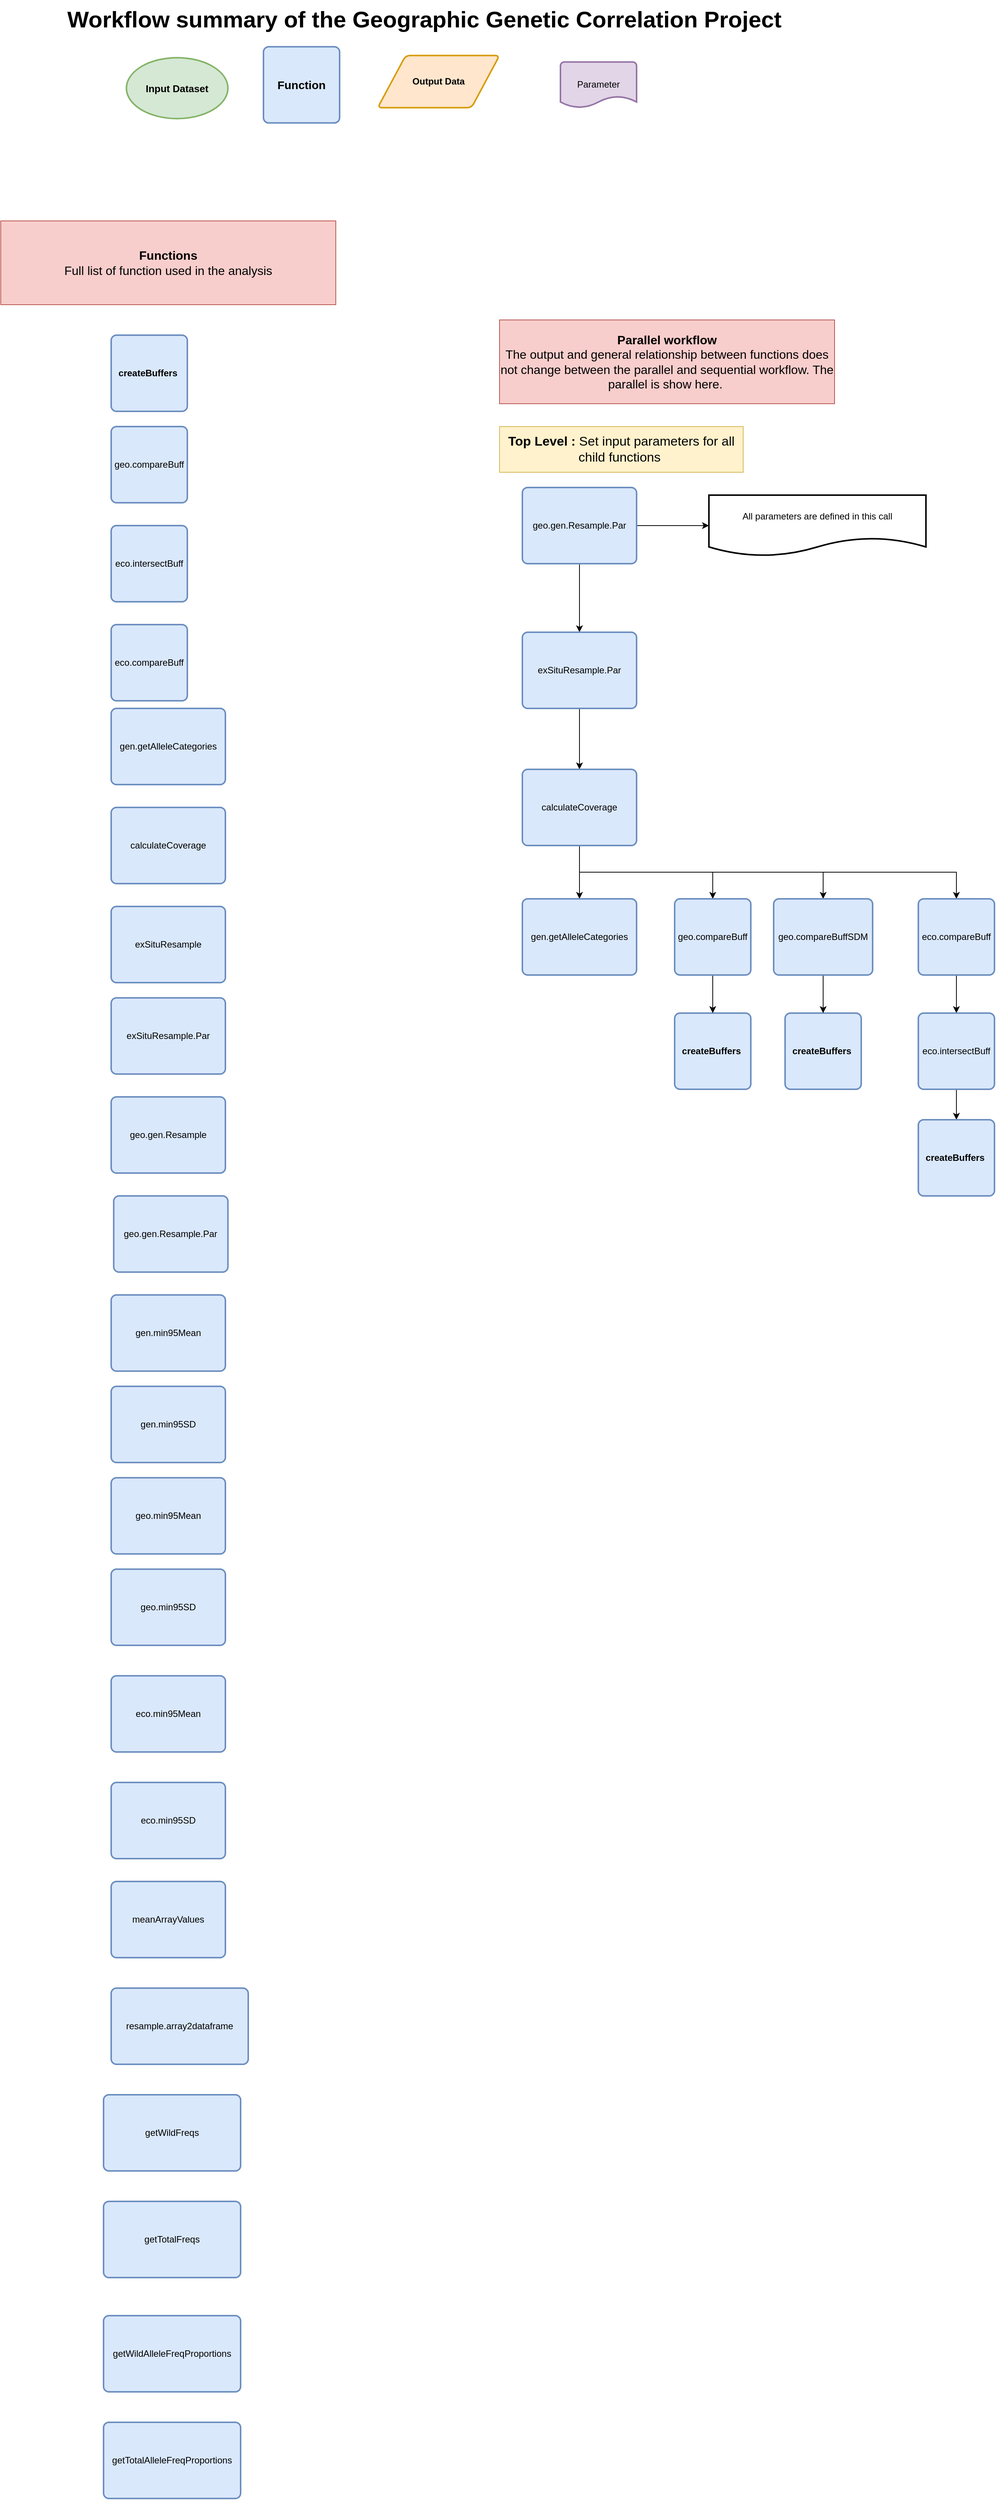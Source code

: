 <mxfile version="22.1.2" type="device">
  <diagram name="Page-1" id="l3Z_9zewawtJI6N81AGv">
    <mxGraphModel dx="2023" dy="1138" grid="1" gridSize="10" guides="1" tooltips="1" connect="1" arrows="1" fold="1" page="1" pageScale="1" pageWidth="850" pageHeight="1100" math="0" shadow="0">
      <root>
        <mxCell id="0" />
        <mxCell id="1" parent="0" />
        <mxCell id="gYBuKVl4Us7iU-BwqGAX-1" value="Input Dataset" style="strokeWidth=2;html=1;shape=mxgraph.flowchart.start_1;whiteSpace=wrap;fontSize=13;fontStyle=1;fillColor=#d5e8d4;strokeColor=#82b366;" parent="1" vertex="1">
          <mxGeometry x="30" y="115.72" width="133.33" height="80" as="geometry" />
        </mxCell>
        <mxCell id="gYBuKVl4Us7iU-BwqGAX-2" value="&lt;b style=&quot;font-size: 30px;&quot;&gt;Workflow summary of the Geographic Genetic Correlation Project&amp;nbsp;&lt;br&gt;&lt;/b&gt;" style="text;html=1;align=center;verticalAlign=middle;resizable=0;points=[];autosize=1;strokeColor=none;fillColor=none;" parent="1" vertex="1">
          <mxGeometry x="-60" y="40" width="970" height="50" as="geometry" />
        </mxCell>
        <mxCell id="gYBuKVl4Us7iU-BwqGAX-3" value="Output Data&lt;br&gt;" style="shape=parallelogram;html=1;strokeWidth=2;perimeter=parallelogramPerimeter;whiteSpace=wrap;rounded=1;arcSize=12;size=0.23;fontStyle=1;fillColor=#ffe6cc;strokeColor=#d79b00;" parent="1" vertex="1">
          <mxGeometry x="360" y="112.86" width="160" height="68.57" as="geometry" />
        </mxCell>
        <mxCell id="gYBuKVl4Us7iU-BwqGAX-4" value="&lt;b&gt;&lt;font style=&quot;font-size: 15px;&quot;&gt;Function&lt;/font&gt;&lt;/b&gt;" style="rounded=1;whiteSpace=wrap;html=1;absoluteArcSize=1;arcSize=14;strokeWidth=2;fillColor=#dae8fc;strokeColor=#6c8ebf;" parent="1" vertex="1">
          <mxGeometry x="210" y="101.43" width="100" height="100" as="geometry" />
        </mxCell>
        <mxCell id="gYBuKVl4Us7iU-BwqGAX-5" value="Parameter" style="strokeWidth=2;html=1;shape=mxgraph.flowchart.document2;whiteSpace=wrap;size=0.25;fillColor=#e1d5e7;strokeColor=#9673a6;" parent="1" vertex="1">
          <mxGeometry x="600" y="121.43" width="100" height="60" as="geometry" />
        </mxCell>
        <mxCell id="gYBuKVl4Us7iU-BwqGAX-6" value="&lt;font style=&quot;font-size: 16px;&quot;&gt;&lt;b&gt;Functions&lt;/b&gt;&lt;br&gt;Full list of function used in the analysis&lt;br&gt;&lt;/font&gt;" style="rounded=0;whiteSpace=wrap;html=1;fillColor=#f8cecc;strokeColor=#b85450;" parent="1" vertex="1">
          <mxGeometry x="-135" y="330" width="440" height="110" as="geometry" />
        </mxCell>
        <mxCell id="gYBuKVl4Us7iU-BwqGAX-7" value="&lt;b&gt;createBuffers&amp;nbsp;&lt;/b&gt;" style="rounded=1;whiteSpace=wrap;html=1;absoluteArcSize=1;arcSize=14;strokeWidth=2;fillColor=#dae8fc;strokeColor=#6c8ebf;" parent="1" vertex="1">
          <mxGeometry x="10" y="480" width="100" height="100" as="geometry" />
        </mxCell>
        <UserObject label="geo.compareBuff" link="geo.compareBuff" id="gYBuKVl4Us7iU-BwqGAX-8">
          <mxCell style="rounded=1;whiteSpace=wrap;html=1;absoluteArcSize=1;arcSize=14;strokeWidth=2;fillColor=#dae8fc;strokeColor=#6c8ebf;" parent="1" vertex="1">
            <mxGeometry x="10" y="600" width="100" height="100" as="geometry" />
          </mxCell>
        </UserObject>
        <UserObject label="eco.intersectBuff" link="geo.compareBuff" id="gYBuKVl4Us7iU-BwqGAX-9">
          <mxCell style="rounded=1;whiteSpace=wrap;html=1;absoluteArcSize=1;arcSize=14;strokeWidth=2;fillColor=#dae8fc;strokeColor=#6c8ebf;" parent="1" vertex="1">
            <mxGeometry x="10" y="730" width="100" height="100" as="geometry" />
          </mxCell>
        </UserObject>
        <UserObject label="eco.compareBuff" link="eco.compareBuff" id="gYBuKVl4Us7iU-BwqGAX-10">
          <mxCell style="rounded=1;whiteSpace=wrap;html=1;absoluteArcSize=1;arcSize=14;strokeWidth=2;fillColor=#dae8fc;strokeColor=#6c8ebf;" parent="1" vertex="1">
            <mxGeometry x="10" y="860" width="100" height="100" as="geometry" />
          </mxCell>
        </UserObject>
        <UserObject label="gen.getAlleleCategories" link="gen.getAlleleCategories" id="gYBuKVl4Us7iU-BwqGAX-11">
          <mxCell style="rounded=1;whiteSpace=wrap;html=1;absoluteArcSize=1;arcSize=14;strokeWidth=2;fillColor=#dae8fc;strokeColor=#6c8ebf;" parent="1" vertex="1">
            <mxGeometry x="10" y="970" width="150" height="100" as="geometry" />
          </mxCell>
        </UserObject>
        <UserObject label="calculateCoverage" link="gen.getAlleleCategories" id="gYBuKVl4Us7iU-BwqGAX-12">
          <mxCell style="rounded=1;whiteSpace=wrap;html=1;absoluteArcSize=1;arcSize=14;strokeWidth=2;fillColor=#dae8fc;strokeColor=#6c8ebf;" parent="1" vertex="1">
            <mxGeometry x="10" y="1100" width="150" height="100" as="geometry" />
          </mxCell>
        </UserObject>
        <UserObject label="exSituResample" link="gen.getAlleleCategories" id="gYBuKVl4Us7iU-BwqGAX-13">
          <mxCell style="rounded=1;whiteSpace=wrap;html=1;absoluteArcSize=1;arcSize=14;strokeWidth=2;fillColor=#dae8fc;strokeColor=#6c8ebf;" parent="1" vertex="1">
            <mxGeometry x="10" y="1230" width="150" height="100" as="geometry" />
          </mxCell>
        </UserObject>
        <UserObject label="exSituResample.Par" link="exSituResample.Par" id="gYBuKVl4Us7iU-BwqGAX-14">
          <mxCell style="rounded=1;whiteSpace=wrap;html=1;absoluteArcSize=1;arcSize=14;strokeWidth=2;fillColor=#dae8fc;strokeColor=#6c8ebf;" parent="1" vertex="1">
            <mxGeometry x="10" y="1350" width="150" height="100" as="geometry" />
          </mxCell>
        </UserObject>
        <UserObject label="geo.gen.Resample" link="exSituResample.Par" id="gYBuKVl4Us7iU-BwqGAX-15">
          <mxCell style="rounded=1;whiteSpace=wrap;html=1;absoluteArcSize=1;arcSize=14;strokeWidth=2;fillColor=#dae8fc;strokeColor=#6c8ebf;" parent="1" vertex="1">
            <mxGeometry x="10" y="1480" width="150" height="100" as="geometry" />
          </mxCell>
        </UserObject>
        <UserObject label="geo.gen.Resample.Par" link="exSituResample.Par" id="gYBuKVl4Us7iU-BwqGAX-16">
          <mxCell style="rounded=1;whiteSpace=wrap;html=1;absoluteArcSize=1;arcSize=14;strokeWidth=2;fillColor=#dae8fc;strokeColor=#6c8ebf;" parent="1" vertex="1">
            <mxGeometry x="13.33" y="1610" width="150" height="100" as="geometry" />
          </mxCell>
        </UserObject>
        <UserObject label="gen.min95Mean" link="exSituResample.Par" id="gYBuKVl4Us7iU-BwqGAX-17">
          <mxCell style="rounded=1;whiteSpace=wrap;html=1;absoluteArcSize=1;arcSize=14;strokeWidth=2;fillColor=#dae8fc;strokeColor=#6c8ebf;" parent="1" vertex="1">
            <mxGeometry x="10.0" y="1740" width="150" height="100" as="geometry" />
          </mxCell>
        </UserObject>
        <UserObject label="gen.min95SD" link="exSituResample.Par" id="gYBuKVl4Us7iU-BwqGAX-18">
          <mxCell style="rounded=1;whiteSpace=wrap;html=1;absoluteArcSize=1;arcSize=14;strokeWidth=2;fillColor=#dae8fc;strokeColor=#6c8ebf;" parent="1" vertex="1">
            <mxGeometry x="10" y="1860" width="150" height="100" as="geometry" />
          </mxCell>
        </UserObject>
        <UserObject label="geo.min95Mean" link="exSituResample.Par" id="gYBuKVl4Us7iU-BwqGAX-22">
          <mxCell style="rounded=1;whiteSpace=wrap;html=1;absoluteArcSize=1;arcSize=14;strokeWidth=2;fillColor=#dae8fc;strokeColor=#6c8ebf;" parent="1" vertex="1">
            <mxGeometry x="10" y="1980" width="150" height="100" as="geometry" />
          </mxCell>
        </UserObject>
        <UserObject label="geo.min95SD" link="exSituResample.Par" id="gYBuKVl4Us7iU-BwqGAX-23">
          <mxCell style="rounded=1;whiteSpace=wrap;html=1;absoluteArcSize=1;arcSize=14;strokeWidth=2;fillColor=#dae8fc;strokeColor=#6c8ebf;" parent="1" vertex="1">
            <mxGeometry x="10" y="2100" width="150" height="100" as="geometry" />
          </mxCell>
        </UserObject>
        <UserObject label="eco.min95Mean" link="exSituResample.Par" id="gYBuKVl4Us7iU-BwqGAX-24">
          <mxCell style="rounded=1;whiteSpace=wrap;html=1;absoluteArcSize=1;arcSize=14;strokeWidth=2;fillColor=#dae8fc;strokeColor=#6c8ebf;" parent="1" vertex="1">
            <mxGeometry x="10" y="2240" width="150" height="100" as="geometry" />
          </mxCell>
        </UserObject>
        <UserObject label="eco.min95SD" link="exSituResample.Par" id="gYBuKVl4Us7iU-BwqGAX-25">
          <mxCell style="rounded=1;whiteSpace=wrap;html=1;absoluteArcSize=1;arcSize=14;strokeWidth=2;fillColor=#dae8fc;strokeColor=#6c8ebf;" parent="1" vertex="1">
            <mxGeometry x="10" y="2380" width="150" height="100" as="geometry" />
          </mxCell>
        </UserObject>
        <UserObject label="meanArrayValues" link="exSituResample.Par" id="gYBuKVl4Us7iU-BwqGAX-26">
          <mxCell style="rounded=1;whiteSpace=wrap;html=1;absoluteArcSize=1;arcSize=14;strokeWidth=2;fillColor=#dae8fc;strokeColor=#6c8ebf;" parent="1" vertex="1">
            <mxGeometry x="10" y="2510" width="150" height="100" as="geometry" />
          </mxCell>
        </UserObject>
        <UserObject label="resample.array2dataframe" link="exSituResample.Par" id="gYBuKVl4Us7iU-BwqGAX-27">
          <mxCell style="rounded=1;whiteSpace=wrap;html=1;absoluteArcSize=1;arcSize=14;strokeWidth=2;fillColor=#dae8fc;strokeColor=#6c8ebf;" parent="1" vertex="1">
            <mxGeometry x="10" y="2650" width="180" height="100" as="geometry" />
          </mxCell>
        </UserObject>
        <UserObject label="getWildFreqs" link="exSituResample.Par" id="gYBuKVl4Us7iU-BwqGAX-28">
          <mxCell style="rounded=1;whiteSpace=wrap;html=1;absoluteArcSize=1;arcSize=14;strokeWidth=2;fillColor=#dae8fc;strokeColor=#6c8ebf;" parent="1" vertex="1">
            <mxGeometry y="2790" width="180" height="100" as="geometry" />
          </mxCell>
        </UserObject>
        <UserObject label="getTotalFreqs" link="exSituResample.Par" id="gYBuKVl4Us7iU-BwqGAX-29">
          <mxCell style="rounded=1;whiteSpace=wrap;html=1;absoluteArcSize=1;arcSize=14;strokeWidth=2;fillColor=#dae8fc;strokeColor=#6c8ebf;" parent="1" vertex="1">
            <mxGeometry y="2930" width="180" height="100" as="geometry" />
          </mxCell>
        </UserObject>
        <UserObject label="getWildAlleleFreqProportions" link="exSituResample.Par" id="gYBuKVl4Us7iU-BwqGAX-30">
          <mxCell style="rounded=1;whiteSpace=wrap;html=1;absoluteArcSize=1;arcSize=14;strokeWidth=2;fillColor=#dae8fc;strokeColor=#6c8ebf;" parent="1" vertex="1">
            <mxGeometry y="3080" width="180" height="100" as="geometry" />
          </mxCell>
        </UserObject>
        <UserObject label="getTotalAlleleFreqProportions" link="exSituResample.Par" id="gYBuKVl4Us7iU-BwqGAX-31">
          <mxCell style="rounded=1;whiteSpace=wrap;html=1;absoluteArcSize=1;arcSize=14;strokeWidth=2;fillColor=#dae8fc;strokeColor=#6c8ebf;" parent="1" vertex="1">
            <mxGeometry y="3220" width="180" height="100" as="geometry" />
          </mxCell>
        </UserObject>
        <mxCell id="gYBuKVl4Us7iU-BwqGAX-33" value="&lt;font style=&quot;font-size: 16px;&quot;&gt;&lt;b&gt;Parallel workflow&lt;br&gt;&lt;/b&gt;The output and general relationship between functions does not change between the parallel and sequential workflow. The parallel is show here.&amp;nbsp;&lt;br&gt;&lt;/font&gt;" style="rounded=0;whiteSpace=wrap;html=1;fillColor=#f8cecc;strokeColor=#b85450;" parent="1" vertex="1">
          <mxGeometry x="520" y="460" width="440" height="110" as="geometry" />
        </mxCell>
        <mxCell id="gYBuKVl4Us7iU-BwqGAX-37" style="edgeStyle=orthogonalEdgeStyle;rounded=0;orthogonalLoop=1;jettySize=auto;html=1;exitX=0.5;exitY=1;exitDx=0;exitDy=0;entryX=0.5;entryY=0;entryDx=0;entryDy=0;" parent="1" source="gYBuKVl4Us7iU-BwqGAX-34" target="gYBuKVl4Us7iU-BwqGAX-36" edge="1">
          <mxGeometry relative="1" as="geometry" />
        </mxCell>
        <mxCell id="F41DUoRpzHWBWBPpp3j8-3" value="" style="edgeStyle=orthogonalEdgeStyle;rounded=0;orthogonalLoop=1;jettySize=auto;html=1;" edge="1" parent="1" source="gYBuKVl4Us7iU-BwqGAX-34" target="F41DUoRpzHWBWBPpp3j8-2">
          <mxGeometry relative="1" as="geometry" />
        </mxCell>
        <UserObject label="geo.gen.Resample.Par" link="exSituResample.Par" id="gYBuKVl4Us7iU-BwqGAX-34">
          <mxCell style="rounded=1;whiteSpace=wrap;html=1;absoluteArcSize=1;arcSize=14;strokeWidth=2;fillColor=#dae8fc;strokeColor=#6c8ebf;" parent="1" vertex="1">
            <mxGeometry x="550" y="680" width="150" height="100" as="geometry" />
          </mxCell>
        </UserObject>
        <mxCell id="gYBuKVl4Us7iU-BwqGAX-35" value="&lt;font style=&quot;font-size: 17px;&quot;&gt;&lt;b&gt;Top Level : &lt;/b&gt;Set input parameters for all child functions&amp;nbsp;&lt;/font&gt;" style="rounded=0;whiteSpace=wrap;html=1;fillColor=#fff2cc;strokeColor=#d6b656;" parent="1" vertex="1">
          <mxGeometry x="520" y="600" width="320" height="60" as="geometry" />
        </mxCell>
        <mxCell id="gYBuKVl4Us7iU-BwqGAX-39" style="edgeStyle=orthogonalEdgeStyle;rounded=0;orthogonalLoop=1;jettySize=auto;html=1;exitX=0.5;exitY=1;exitDx=0;exitDy=0;entryX=0.5;entryY=0;entryDx=0;entryDy=0;" parent="1" source="gYBuKVl4Us7iU-BwqGAX-36" target="gYBuKVl4Us7iU-BwqGAX-38" edge="1">
          <mxGeometry relative="1" as="geometry" />
        </mxCell>
        <UserObject label="exSituResample.Par" link="exSituResample.Par" id="gYBuKVl4Us7iU-BwqGAX-36">
          <mxCell style="rounded=1;whiteSpace=wrap;html=1;absoluteArcSize=1;arcSize=14;strokeWidth=2;fillColor=#dae8fc;strokeColor=#6c8ebf;" parent="1" vertex="1">
            <mxGeometry x="550" y="870" width="150" height="100" as="geometry" />
          </mxCell>
        </UserObject>
        <mxCell id="gYBuKVl4Us7iU-BwqGAX-41" style="edgeStyle=orthogonalEdgeStyle;rounded=0;orthogonalLoop=1;jettySize=auto;html=1;exitX=0.5;exitY=1;exitDx=0;exitDy=0;entryX=0.5;entryY=0;entryDx=0;entryDy=0;" parent="1" source="gYBuKVl4Us7iU-BwqGAX-38" target="gYBuKVl4Us7iU-BwqGAX-40" edge="1">
          <mxGeometry relative="1" as="geometry" />
        </mxCell>
        <mxCell id="gYBuKVl4Us7iU-BwqGAX-43" style="edgeStyle=orthogonalEdgeStyle;rounded=0;orthogonalLoop=1;jettySize=auto;html=1;exitX=0.5;exitY=1;exitDx=0;exitDy=0;entryX=0.5;entryY=0;entryDx=0;entryDy=0;" parent="1" source="gYBuKVl4Us7iU-BwqGAX-38" target="gYBuKVl4Us7iU-BwqGAX-42" edge="1">
          <mxGeometry relative="1" as="geometry" />
        </mxCell>
        <mxCell id="gYBuKVl4Us7iU-BwqGAX-47" style="edgeStyle=orthogonalEdgeStyle;rounded=0;orthogonalLoop=1;jettySize=auto;html=1;exitX=0.5;exitY=1;exitDx=0;exitDy=0;" parent="1" source="gYBuKVl4Us7iU-BwqGAX-38" target="gYBuKVl4Us7iU-BwqGAX-46" edge="1">
          <mxGeometry relative="1" as="geometry" />
        </mxCell>
        <mxCell id="F41DUoRpzHWBWBPpp3j8-8" style="edgeStyle=orthogonalEdgeStyle;rounded=0;orthogonalLoop=1;jettySize=auto;html=1;exitX=0.5;exitY=1;exitDx=0;exitDy=0;entryX=0.5;entryY=0;entryDx=0;entryDy=0;" edge="1" parent="1" source="gYBuKVl4Us7iU-BwqGAX-38" target="F41DUoRpzHWBWBPpp3j8-7">
          <mxGeometry relative="1" as="geometry" />
        </mxCell>
        <UserObject label="calculateCoverage" link="gen.getAlleleCategories" id="gYBuKVl4Us7iU-BwqGAX-38">
          <mxCell style="rounded=1;whiteSpace=wrap;html=1;absoluteArcSize=1;arcSize=14;strokeWidth=2;fillColor=#dae8fc;strokeColor=#6c8ebf;" parent="1" vertex="1">
            <mxGeometry x="550" y="1050" width="150" height="100" as="geometry" />
          </mxCell>
        </UserObject>
        <UserObject label="gen.getAlleleCategories" link="gen.getAlleleCategories" id="gYBuKVl4Us7iU-BwqGAX-40">
          <mxCell style="rounded=1;whiteSpace=wrap;html=1;absoluteArcSize=1;arcSize=14;strokeWidth=2;fillColor=#dae8fc;strokeColor=#6c8ebf;" parent="1" vertex="1">
            <mxGeometry x="550" y="1220" width="150" height="100" as="geometry" />
          </mxCell>
        </UserObject>
        <mxCell id="gYBuKVl4Us7iU-BwqGAX-50" style="edgeStyle=orthogonalEdgeStyle;rounded=0;orthogonalLoop=1;jettySize=auto;html=1;exitX=0.5;exitY=1;exitDx=0;exitDy=0;entryX=0.5;entryY=0;entryDx=0;entryDy=0;" parent="1" source="gYBuKVl4Us7iU-BwqGAX-42" target="gYBuKVl4Us7iU-BwqGAX-49" edge="1">
          <mxGeometry relative="1" as="geometry" />
        </mxCell>
        <UserObject label="eco.compareBuff" link="eco.compareBuff" id="gYBuKVl4Us7iU-BwqGAX-42">
          <mxCell style="rounded=1;whiteSpace=wrap;html=1;absoluteArcSize=1;arcSize=14;strokeWidth=2;fillColor=#dae8fc;strokeColor=#6c8ebf;" parent="1" vertex="1">
            <mxGeometry x="1070" y="1220" width="100" height="100" as="geometry" />
          </mxCell>
        </UserObject>
        <mxCell id="gYBuKVl4Us7iU-BwqGAX-44" value="&lt;b&gt;createBuffers&amp;nbsp;&lt;/b&gt;" style="rounded=1;whiteSpace=wrap;html=1;absoluteArcSize=1;arcSize=14;strokeWidth=2;fillColor=#dae8fc;strokeColor=#6c8ebf;" parent="1" vertex="1">
          <mxGeometry x="750" y="1370" width="100" height="100" as="geometry" />
        </mxCell>
        <mxCell id="gYBuKVl4Us7iU-BwqGAX-48" style="edgeStyle=orthogonalEdgeStyle;rounded=0;orthogonalLoop=1;jettySize=auto;html=1;exitX=0.5;exitY=1;exitDx=0;exitDy=0;entryX=0.5;entryY=0;entryDx=0;entryDy=0;" parent="1" source="gYBuKVl4Us7iU-BwqGAX-46" target="gYBuKVl4Us7iU-BwqGAX-44" edge="1">
          <mxGeometry relative="1" as="geometry" />
        </mxCell>
        <UserObject label="geo.compareBuff" link="geo.compareBuff" id="gYBuKVl4Us7iU-BwqGAX-46">
          <mxCell style="rounded=1;whiteSpace=wrap;html=1;absoluteArcSize=1;arcSize=14;strokeWidth=2;fillColor=#dae8fc;strokeColor=#6c8ebf;" parent="1" vertex="1">
            <mxGeometry x="750" y="1220" width="100" height="100" as="geometry" />
          </mxCell>
        </UserObject>
        <mxCell id="gYBuKVl4Us7iU-BwqGAX-52" style="edgeStyle=orthogonalEdgeStyle;rounded=0;orthogonalLoop=1;jettySize=auto;html=1;exitX=0.5;exitY=1;exitDx=0;exitDy=0;entryX=0.5;entryY=0;entryDx=0;entryDy=0;" parent="1" source="gYBuKVl4Us7iU-BwqGAX-49" target="gYBuKVl4Us7iU-BwqGAX-51" edge="1">
          <mxGeometry relative="1" as="geometry" />
        </mxCell>
        <UserObject label="eco.intersectBuff" link="geo.compareBuff" id="gYBuKVl4Us7iU-BwqGAX-49">
          <mxCell style="rounded=1;whiteSpace=wrap;html=1;absoluteArcSize=1;arcSize=14;strokeWidth=2;fillColor=#dae8fc;strokeColor=#6c8ebf;" parent="1" vertex="1">
            <mxGeometry x="1070" y="1370" width="100" height="100" as="geometry" />
          </mxCell>
        </UserObject>
        <mxCell id="gYBuKVl4Us7iU-BwqGAX-51" value="&lt;b&gt;createBuffers&amp;nbsp;&lt;/b&gt;" style="rounded=1;whiteSpace=wrap;html=1;absoluteArcSize=1;arcSize=14;strokeWidth=2;fillColor=#dae8fc;strokeColor=#6c8ebf;" parent="1" vertex="1">
          <mxGeometry x="1070" y="1510" width="100" height="100" as="geometry" />
        </mxCell>
        <mxCell id="F41DUoRpzHWBWBPpp3j8-2" value="All parameters are defined in this call" style="shape=document;whiteSpace=wrap;html=1;boundedLbl=1;rounded=1;arcSize=14;strokeWidth=2;" vertex="1" parent="1">
          <mxGeometry x="795" y="690" width="285" height="80" as="geometry" />
        </mxCell>
        <mxCell id="F41DUoRpzHWBWBPpp3j8-5" value="&lt;b&gt;createBuffers&amp;nbsp;&lt;/b&gt;" style="rounded=1;whiteSpace=wrap;html=1;absoluteArcSize=1;arcSize=14;strokeWidth=2;fillColor=#dae8fc;strokeColor=#6c8ebf;" vertex="1" parent="1">
          <mxGeometry x="895" y="1370" width="100" height="100" as="geometry" />
        </mxCell>
        <mxCell id="F41DUoRpzHWBWBPpp3j8-6" style="edgeStyle=orthogonalEdgeStyle;rounded=0;orthogonalLoop=1;jettySize=auto;html=1;exitX=0.5;exitY=1;exitDx=0;exitDy=0;entryX=0.5;entryY=0;entryDx=0;entryDy=0;" edge="1" parent="1" source="F41DUoRpzHWBWBPpp3j8-7" target="F41DUoRpzHWBWBPpp3j8-5">
          <mxGeometry relative="1" as="geometry" />
        </mxCell>
        <UserObject label="geo.compareBuffSDM" link="geo.compareBuff" id="F41DUoRpzHWBWBPpp3j8-7">
          <mxCell style="rounded=1;whiteSpace=wrap;html=1;absoluteArcSize=1;arcSize=14;strokeWidth=2;fillColor=#dae8fc;strokeColor=#6c8ebf;" vertex="1" parent="1">
            <mxGeometry x="880" y="1220" width="130" height="100" as="geometry" />
          </mxCell>
        </UserObject>
      </root>
    </mxGraphModel>
  </diagram>
</mxfile>
